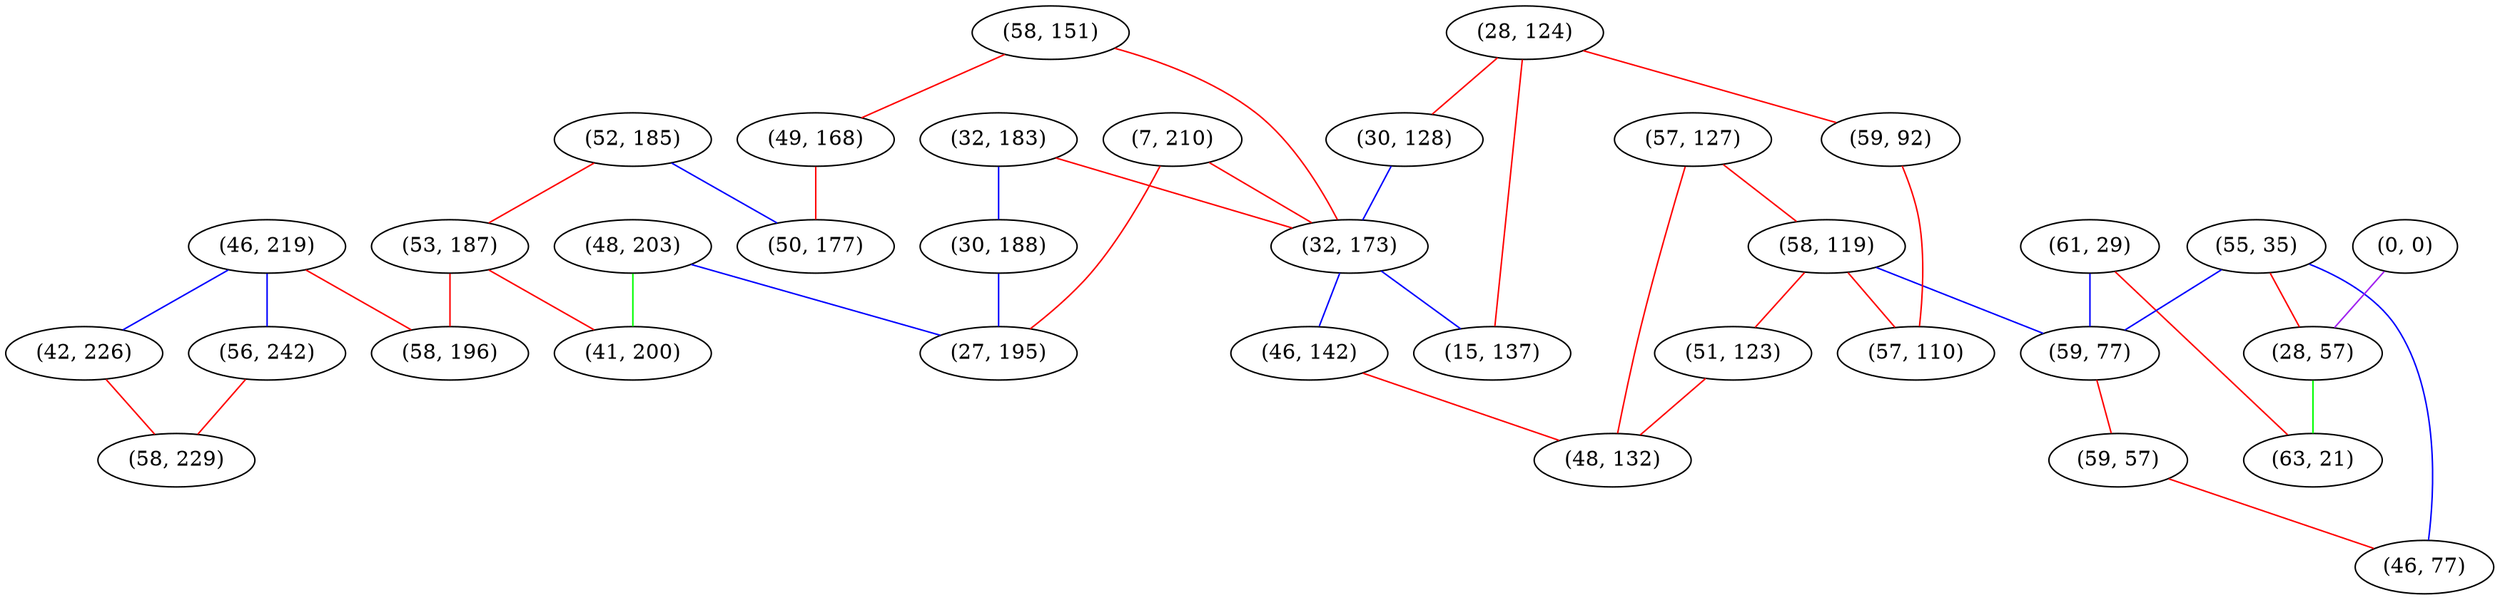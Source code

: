 graph "" {
"(52, 185)";
"(61, 29)";
"(57, 127)";
"(58, 119)";
"(28, 124)";
"(7, 210)";
"(46, 219)";
"(55, 35)";
"(59, 92)";
"(32, 183)";
"(48, 203)";
"(30, 128)";
"(53, 187)";
"(58, 151)";
"(32, 173)";
"(51, 123)";
"(59, 77)";
"(30, 188)";
"(58, 196)";
"(27, 195)";
"(42, 226)";
"(49, 168)";
"(0, 0)";
"(57, 110)";
"(50, 177)";
"(46, 142)";
"(28, 57)";
"(56, 242)";
"(48, 132)";
"(41, 200)";
"(59, 57)";
"(46, 77)";
"(58, 229)";
"(15, 137)";
"(63, 21)";
"(52, 185)" -- "(50, 177)"  [color=blue, key=0, weight=3];
"(52, 185)" -- "(53, 187)"  [color=red, key=0, weight=1];
"(61, 29)" -- "(63, 21)"  [color=red, key=0, weight=1];
"(61, 29)" -- "(59, 77)"  [color=blue, key=0, weight=3];
"(57, 127)" -- "(58, 119)"  [color=red, key=0, weight=1];
"(57, 127)" -- "(48, 132)"  [color=red, key=0, weight=1];
"(58, 119)" -- "(59, 77)"  [color=blue, key=0, weight=3];
"(58, 119)" -- "(57, 110)"  [color=red, key=0, weight=1];
"(58, 119)" -- "(51, 123)"  [color=red, key=0, weight=1];
"(28, 124)" -- "(59, 92)"  [color=red, key=0, weight=1];
"(28, 124)" -- "(30, 128)"  [color=red, key=0, weight=1];
"(28, 124)" -- "(15, 137)"  [color=red, key=0, weight=1];
"(7, 210)" -- "(32, 173)"  [color=red, key=0, weight=1];
"(7, 210)" -- "(27, 195)"  [color=red, key=0, weight=1];
"(46, 219)" -- "(56, 242)"  [color=blue, key=0, weight=3];
"(46, 219)" -- "(58, 196)"  [color=red, key=0, weight=1];
"(46, 219)" -- "(42, 226)"  [color=blue, key=0, weight=3];
"(55, 35)" -- "(28, 57)"  [color=red, key=0, weight=1];
"(55, 35)" -- "(46, 77)"  [color=blue, key=0, weight=3];
"(55, 35)" -- "(59, 77)"  [color=blue, key=0, weight=3];
"(59, 92)" -- "(57, 110)"  [color=red, key=0, weight=1];
"(32, 183)" -- "(30, 188)"  [color=blue, key=0, weight=3];
"(32, 183)" -- "(32, 173)"  [color=red, key=0, weight=1];
"(48, 203)" -- "(41, 200)"  [color=green, key=0, weight=2];
"(48, 203)" -- "(27, 195)"  [color=blue, key=0, weight=3];
"(30, 128)" -- "(32, 173)"  [color=blue, key=0, weight=3];
"(53, 187)" -- "(41, 200)"  [color=red, key=0, weight=1];
"(53, 187)" -- "(58, 196)"  [color=red, key=0, weight=1];
"(58, 151)" -- "(49, 168)"  [color=red, key=0, weight=1];
"(58, 151)" -- "(32, 173)"  [color=red, key=0, weight=1];
"(32, 173)" -- "(15, 137)"  [color=blue, key=0, weight=3];
"(32, 173)" -- "(46, 142)"  [color=blue, key=0, weight=3];
"(51, 123)" -- "(48, 132)"  [color=red, key=0, weight=1];
"(59, 77)" -- "(59, 57)"  [color=red, key=0, weight=1];
"(30, 188)" -- "(27, 195)"  [color=blue, key=0, weight=3];
"(42, 226)" -- "(58, 229)"  [color=red, key=0, weight=1];
"(49, 168)" -- "(50, 177)"  [color=red, key=0, weight=1];
"(0, 0)" -- "(28, 57)"  [color=purple, key=0, weight=4];
"(46, 142)" -- "(48, 132)"  [color=red, key=0, weight=1];
"(28, 57)" -- "(63, 21)"  [color=green, key=0, weight=2];
"(56, 242)" -- "(58, 229)"  [color=red, key=0, weight=1];
"(59, 57)" -- "(46, 77)"  [color=red, key=0, weight=1];
}
